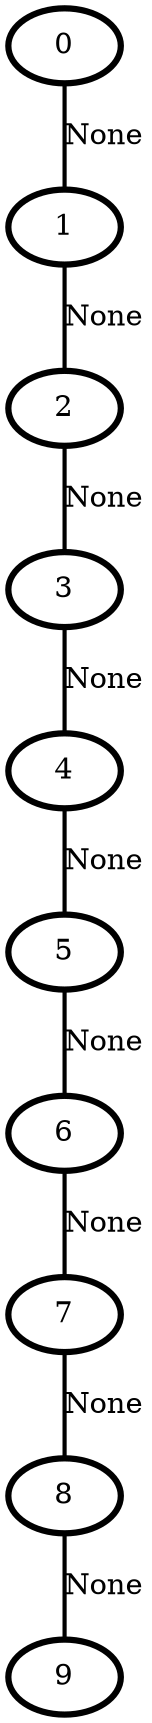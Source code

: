 graph G {
    0 [penwidth=3,label="0"]
    1 [penwidth=3,label="1"]
    2 [penwidth=3,label="2"]
    3 [penwidth=3,label="3"]
    4 [penwidth=3,label="4"]
    5 [penwidth=3,label="5"]
    6 [penwidth=3,label="6"]
    7 [penwidth=3,label="7"]
    8 [penwidth=3,label="8"]
    9 [penwidth=3,label="9"]

    0--1 [penwidth=2,label="None"]
    1--2 [penwidth=2,label="None"]
    2--3 [penwidth=2,label="None"]
    3--4 [penwidth=2,label="None"]
    4--5 [penwidth=2,label="None"]
    5--6 [penwidth=2,label="None"]
    6--7 [penwidth=2,label="None"]
    7--8 [penwidth=2,label="None"]
    8--9 [penwidth=2,label="None"]
}